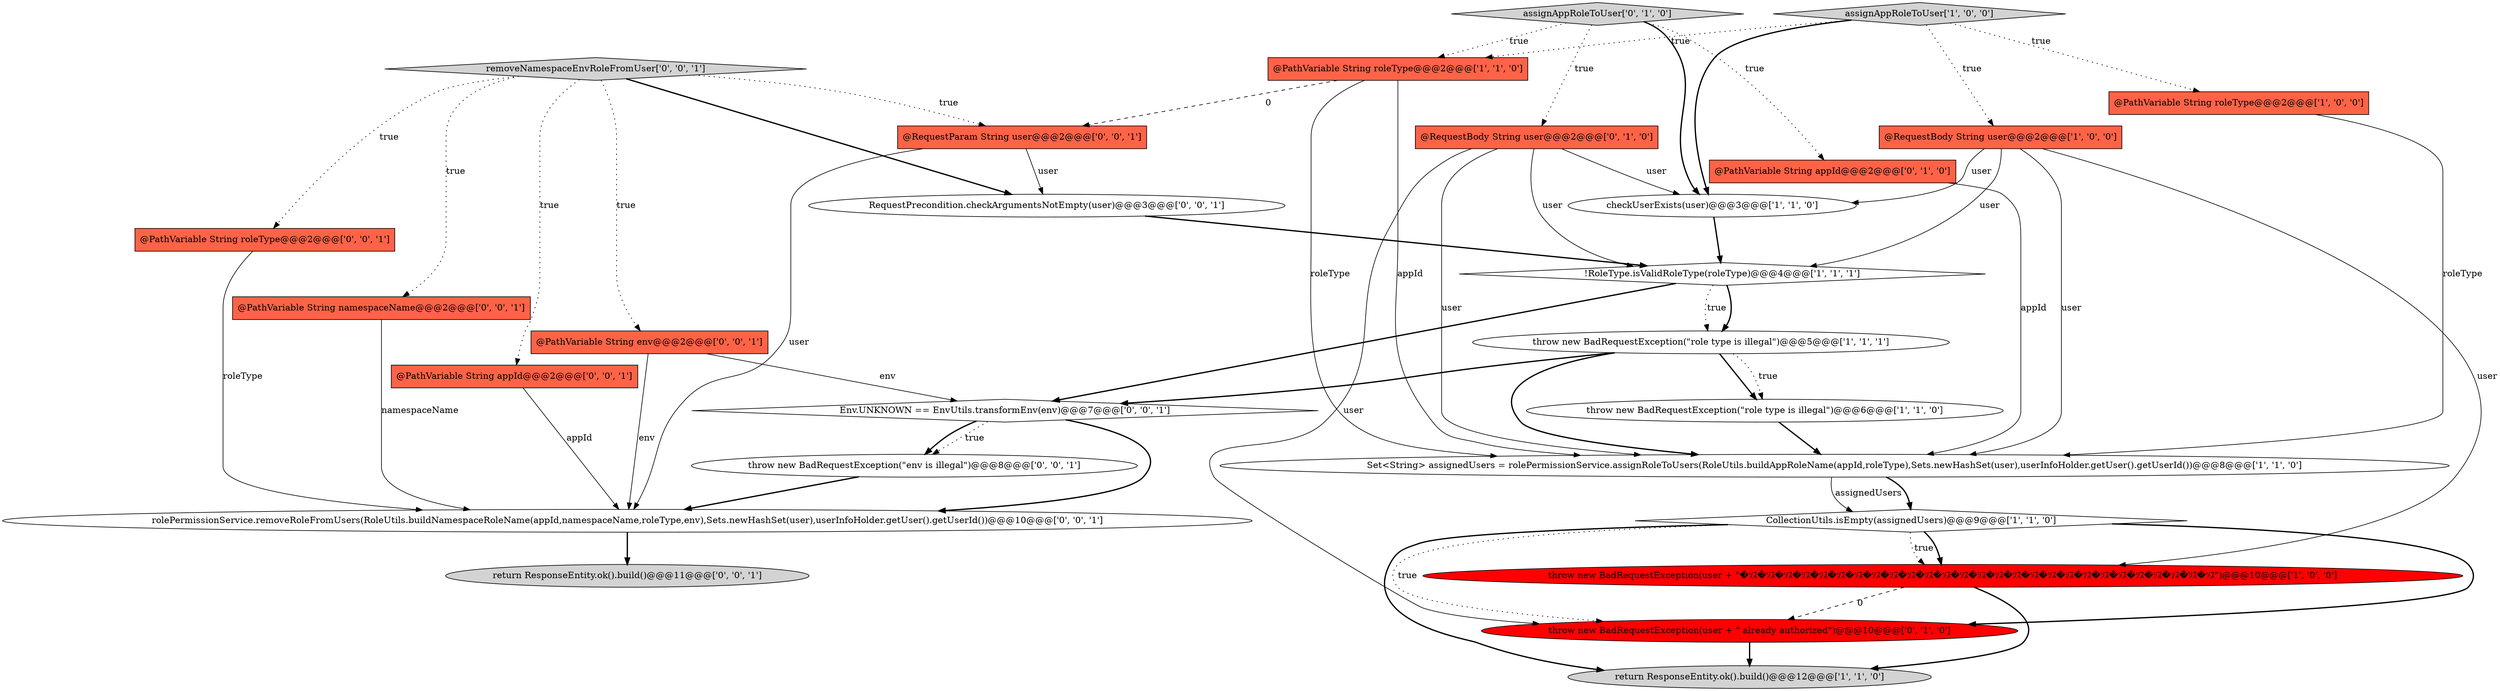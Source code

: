 digraph {
10 [style = filled, label = "throw new BadRequestException(\"role type is illegal\")@@@5@@@['1', '1', '1']", fillcolor = white, shape = ellipse image = "AAA0AAABBB1BBB"];
19 [style = filled, label = "Env.UNKNOWN == EnvUtils.transformEnv(env)@@@7@@@['0', '0', '1']", fillcolor = white, shape = diamond image = "AAA0AAABBB3BBB"];
4 [style = filled, label = "!RoleType.isValidRoleType(roleType)@@@4@@@['1', '1', '1']", fillcolor = white, shape = diamond image = "AAA0AAABBB1BBB"];
11 [style = filled, label = "return ResponseEntity.ok().build()@@@12@@@['1', '1', '0']", fillcolor = lightgray, shape = ellipse image = "AAA0AAABBB1BBB"];
2 [style = filled, label = "CollectionUtils.isEmpty(assignedUsers)@@@9@@@['1', '1', '0']", fillcolor = white, shape = diamond image = "AAA0AAABBB1BBB"];
18 [style = filled, label = "@PathVariable String roleType@@@2@@@['0', '0', '1']", fillcolor = tomato, shape = box image = "AAA0AAABBB3BBB"];
26 [style = filled, label = "@RequestParam String user@@@2@@@['0', '0', '1']", fillcolor = tomato, shape = box image = "AAA0AAABBB3BBB"];
5 [style = filled, label = "@PathVariable String roleType@@@2@@@['1', '0', '0']", fillcolor = tomato, shape = box image = "AAA0AAABBB1BBB"];
0 [style = filled, label = "throw new BadRequestException(\"role type is illegal\")@@@6@@@['1', '1', '0']", fillcolor = white, shape = ellipse image = "AAA0AAABBB1BBB"];
8 [style = filled, label = "throw new BadRequestException(user + \"�ｿｽ�ｿｽ�ｿｽ�ｿｽ�ｿｽ�ｿｽ�ｿｽ�ｿｽ�ｿｽ�ｿｽ�ｿｽ�ｿｽ�ｿｽ�ｿｽ�ｿｽ�ｿｽ�ｿｽ�ｿｽ�ｿｽ�ｿｽ�ｿｽ�ｿｽ�ｿｽ�ｿｽ�ｿｽ�ｿｽ�ｿｽ\")@@@10@@@['1', '0', '0']", fillcolor = red, shape = ellipse image = "AAA1AAABBB1BBB"];
9 [style = filled, label = "@PathVariable String roleType@@@2@@@['1', '1', '0']", fillcolor = tomato, shape = box image = "AAA0AAABBB1BBB"];
20 [style = filled, label = "removeNamespaceEnvRoleFromUser['0', '0', '1']", fillcolor = lightgray, shape = diamond image = "AAA0AAABBB3BBB"];
3 [style = filled, label = "assignAppRoleToUser['1', '0', '0']", fillcolor = lightgray, shape = diamond image = "AAA0AAABBB1BBB"];
23 [style = filled, label = "return ResponseEntity.ok().build()@@@11@@@['0', '0', '1']", fillcolor = lightgray, shape = ellipse image = "AAA0AAABBB3BBB"];
15 [style = filled, label = "assignAppRoleToUser['0', '1', '0']", fillcolor = lightgray, shape = diamond image = "AAA0AAABBB2BBB"];
6 [style = filled, label = "@RequestBody String user@@@2@@@['1', '0', '0']", fillcolor = tomato, shape = box image = "AAA0AAABBB1BBB"];
1 [style = filled, label = "Set<String> assignedUsers = rolePermissionService.assignRoleToUsers(RoleUtils.buildAppRoleName(appId,roleType),Sets.newHashSet(user),userInfoHolder.getUser().getUserId())@@@8@@@['1', '1', '0']", fillcolor = white, shape = ellipse image = "AAA0AAABBB1BBB"];
14 [style = filled, label = "@RequestBody String user@@@2@@@['0', '1', '0']", fillcolor = tomato, shape = box image = "AAA0AAABBB2BBB"];
12 [style = filled, label = "@PathVariable String appId@@@2@@@['0', '1', '0']", fillcolor = tomato, shape = box image = "AAA0AAABBB2BBB"];
22 [style = filled, label = "throw new BadRequestException(\"env is illegal\")@@@8@@@['0', '0', '1']", fillcolor = white, shape = ellipse image = "AAA0AAABBB3BBB"];
25 [style = filled, label = "@PathVariable String env@@@2@@@['0', '0', '1']", fillcolor = tomato, shape = box image = "AAA0AAABBB3BBB"];
17 [style = filled, label = "rolePermissionService.removeRoleFromUsers(RoleUtils.buildNamespaceRoleName(appId,namespaceName,roleType,env),Sets.newHashSet(user),userInfoHolder.getUser().getUserId())@@@10@@@['0', '0', '1']", fillcolor = white, shape = ellipse image = "AAA0AAABBB3BBB"];
13 [style = filled, label = "throw new BadRequestException(user + \" already authorized\")@@@10@@@['0', '1', '0']", fillcolor = red, shape = ellipse image = "AAA1AAABBB2BBB"];
24 [style = filled, label = "RequestPrecondition.checkArgumentsNotEmpty(user)@@@3@@@['0', '0', '1']", fillcolor = white, shape = ellipse image = "AAA0AAABBB3BBB"];
16 [style = filled, label = "@PathVariable String namespaceName@@@2@@@['0', '0', '1']", fillcolor = tomato, shape = box image = "AAA0AAABBB3BBB"];
21 [style = filled, label = "@PathVariable String appId@@@2@@@['0', '0', '1']", fillcolor = tomato, shape = box image = "AAA0AAABBB3BBB"];
7 [style = filled, label = "checkUserExists(user)@@@3@@@['1', '1', '0']", fillcolor = white, shape = ellipse image = "AAA0AAABBB1BBB"];
4->10 [style = bold, label=""];
14->1 [style = solid, label="user"];
20->25 [style = dotted, label="true"];
15->7 [style = bold, label=""];
4->10 [style = dotted, label="true"];
10->19 [style = bold, label=""];
14->7 [style = solid, label="user"];
20->26 [style = dotted, label="true"];
4->19 [style = bold, label=""];
21->17 [style = solid, label="appId"];
2->13 [style = dotted, label="true"];
5->1 [style = solid, label="roleType"];
19->17 [style = bold, label=""];
7->4 [style = bold, label=""];
3->9 [style = dotted, label="true"];
20->21 [style = dotted, label="true"];
3->6 [style = dotted, label="true"];
15->14 [style = dotted, label="true"];
13->11 [style = bold, label=""];
17->23 [style = bold, label=""];
20->16 [style = dotted, label="true"];
15->9 [style = dotted, label="true"];
8->13 [style = dashed, label="0"];
2->13 [style = bold, label=""];
9->1 [style = solid, label="roleType"];
25->19 [style = solid, label="env"];
6->8 [style = solid, label="user"];
24->4 [style = bold, label=""];
3->5 [style = dotted, label="true"];
26->24 [style = solid, label="user"];
14->4 [style = solid, label="user"];
3->7 [style = bold, label=""];
0->1 [style = bold, label=""];
14->13 [style = solid, label="user"];
1->2 [style = solid, label="assignedUsers"];
6->4 [style = solid, label="user"];
10->0 [style = bold, label=""];
19->22 [style = dotted, label="true"];
9->26 [style = dashed, label="0"];
20->18 [style = dotted, label="true"];
22->17 [style = bold, label=""];
15->12 [style = dotted, label="true"];
18->17 [style = solid, label="roleType"];
12->1 [style = solid, label="appId"];
10->0 [style = dotted, label="true"];
1->2 [style = bold, label=""];
26->17 [style = solid, label="user"];
20->24 [style = bold, label=""];
10->1 [style = bold, label=""];
6->7 [style = solid, label="user"];
8->11 [style = bold, label=""];
19->22 [style = bold, label=""];
9->1 [style = solid, label="appId"];
6->1 [style = solid, label="user"];
16->17 [style = solid, label="namespaceName"];
2->11 [style = bold, label=""];
2->8 [style = dotted, label="true"];
2->8 [style = bold, label=""];
25->17 [style = solid, label="env"];
}
